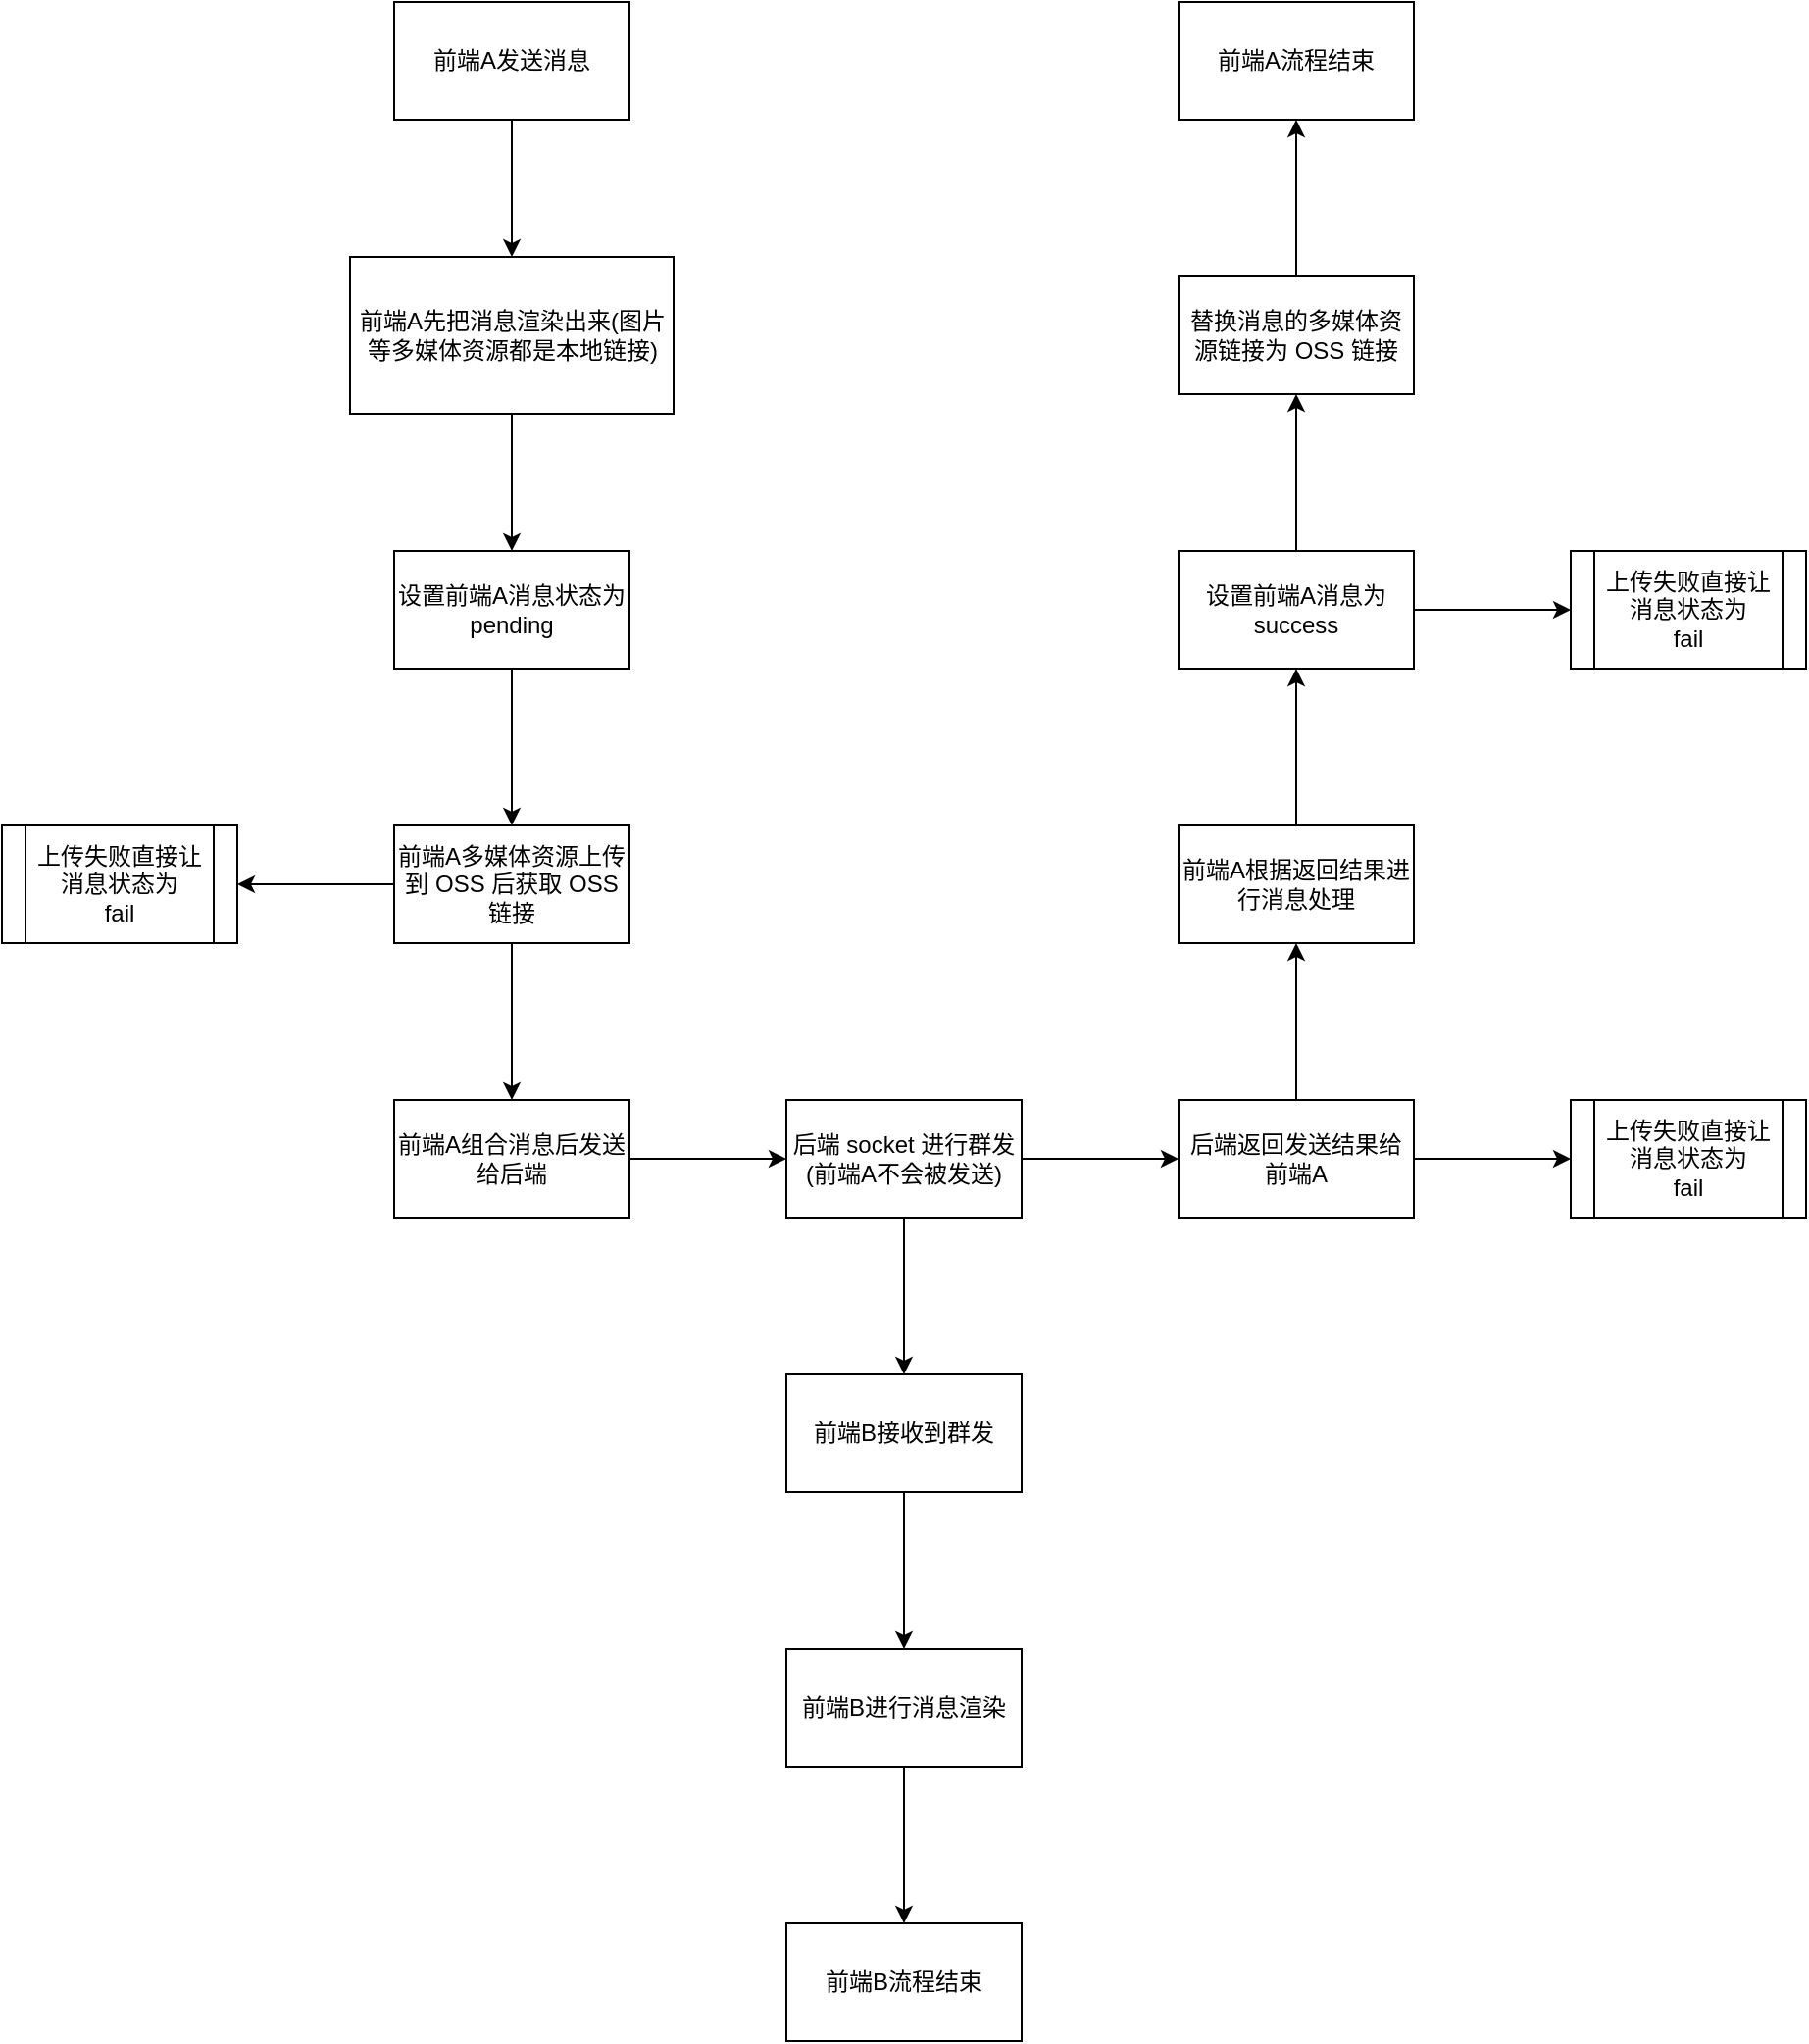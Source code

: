 <mxfile version="13.6.5">
    <diagram id="At69gCMoCQVYQ07q1hJv" name="第 1 页">
        <mxGraphModel dx="1490" dy="635" grid="1" gridSize="10" guides="1" tooltips="1" connect="1" arrows="1" fold="1" page="1" pageScale="1" pageWidth="827" pageHeight="1169" math="0" shadow="0">
            <root>
                <mxCell id="0"/>
                <mxCell id="1" parent="0"/>
                <mxCell id="4" value="" style="edgeStyle=orthogonalEdgeStyle;rounded=0;orthogonalLoop=1;jettySize=auto;html=1;" parent="1" source="2" target="3" edge="1">
                    <mxGeometry relative="1" as="geometry"/>
                </mxCell>
                <mxCell id="2" value="前端A发送消息" style="rounded=0;whiteSpace=wrap;html=1;" parent="1" vertex="1">
                    <mxGeometry x="120" y="205" width="120" height="60" as="geometry"/>
                </mxCell>
                <mxCell id="6" value="" style="edgeStyle=orthogonalEdgeStyle;rounded=0;orthogonalLoop=1;jettySize=auto;html=1;" parent="1" source="3" target="5" edge="1">
                    <mxGeometry relative="1" as="geometry"/>
                </mxCell>
                <mxCell id="3" value="前端A先把消息渲染出来(图片等多媒体资源都是本地链接)" style="whiteSpace=wrap;html=1;rounded=0;" parent="1" vertex="1">
                    <mxGeometry x="97.5" y="335" width="165" height="80" as="geometry"/>
                </mxCell>
                <mxCell id="8" value="" style="edgeStyle=orthogonalEdgeStyle;rounded=0;orthogonalLoop=1;jettySize=auto;html=1;" parent="1" source="5" target="7" edge="1">
                    <mxGeometry relative="1" as="geometry"/>
                </mxCell>
                <mxCell id="5" value="设置前端A消息状态为 pending" style="whiteSpace=wrap;html=1;rounded=0;" parent="1" vertex="1">
                    <mxGeometry x="120" y="485" width="120" height="60" as="geometry"/>
                </mxCell>
                <mxCell id="10" value="" style="edgeStyle=orthogonalEdgeStyle;rounded=0;orthogonalLoop=1;jettySize=auto;html=1;" parent="1" source="7" target="9" edge="1">
                    <mxGeometry relative="1" as="geometry"/>
                </mxCell>
                <mxCell id="23" value="" style="edgeStyle=orthogonalEdgeStyle;rounded=0;orthogonalLoop=1;jettySize=auto;html=1;" edge="1" parent="1" source="7" target="22">
                    <mxGeometry relative="1" as="geometry"/>
                </mxCell>
                <mxCell id="7" value="前端A多媒体资源上传&lt;br&gt;到 OSS 后获取 OSS链接" style="whiteSpace=wrap;html=1;rounded=0;" parent="1" vertex="1">
                    <mxGeometry x="120" y="625" width="120" height="60" as="geometry"/>
                </mxCell>
                <mxCell id="12" value="" style="edgeStyle=orthogonalEdgeStyle;rounded=0;orthogonalLoop=1;jettySize=auto;html=1;" parent="1" source="9" target="11" edge="1">
                    <mxGeometry relative="1" as="geometry"/>
                </mxCell>
                <mxCell id="9" value="前端A组合消息后发送给后端" style="whiteSpace=wrap;html=1;rounded=0;" parent="1" vertex="1">
                    <mxGeometry x="120" y="765" width="120" height="60" as="geometry"/>
                </mxCell>
                <mxCell id="15" value="" style="edgeStyle=orthogonalEdgeStyle;rounded=0;orthogonalLoop=1;jettySize=auto;html=1;" edge="1" parent="1" source="11" target="14">
                    <mxGeometry relative="1" as="geometry"/>
                </mxCell>
                <mxCell id="31" value="" style="edgeStyle=orthogonalEdgeStyle;rounded=0;orthogonalLoop=1;jettySize=auto;html=1;" edge="1" parent="1" source="11" target="30">
                    <mxGeometry relative="1" as="geometry"/>
                </mxCell>
                <mxCell id="11" value="后端 socket 进行群发(前端A不会被发送)" style="whiteSpace=wrap;html=1;rounded=0;" parent="1" vertex="1">
                    <mxGeometry x="320" y="765" width="120" height="60" as="geometry"/>
                </mxCell>
                <mxCell id="17" value="" style="edgeStyle=orthogonalEdgeStyle;rounded=0;orthogonalLoop=1;jettySize=auto;html=1;" edge="1" parent="1" source="14" target="16">
                    <mxGeometry relative="1" as="geometry"/>
                </mxCell>
                <mxCell id="27" value="" style="edgeStyle=orthogonalEdgeStyle;rounded=0;orthogonalLoop=1;jettySize=auto;html=1;" edge="1" parent="1" source="14" target="26">
                    <mxGeometry relative="1" as="geometry"/>
                </mxCell>
                <mxCell id="14" value="后端返回发送结果给前端A" style="whiteSpace=wrap;html=1;rounded=0;" vertex="1" parent="1">
                    <mxGeometry x="520" y="765" width="120" height="60" as="geometry"/>
                </mxCell>
                <mxCell id="19" value="" style="edgeStyle=orthogonalEdgeStyle;rounded=0;orthogonalLoop=1;jettySize=auto;html=1;" edge="1" parent="1" source="16" target="18">
                    <mxGeometry relative="1" as="geometry"/>
                </mxCell>
                <mxCell id="16" value="前端A根据返回结果进行消息处理" style="whiteSpace=wrap;html=1;rounded=0;" vertex="1" parent="1">
                    <mxGeometry x="520" y="625" width="120" height="60" as="geometry"/>
                </mxCell>
                <mxCell id="21" value="" style="edgeStyle=orthogonalEdgeStyle;rounded=0;orthogonalLoop=1;jettySize=auto;html=1;" edge="1" parent="1" source="18" target="20">
                    <mxGeometry relative="1" as="geometry"/>
                </mxCell>
                <mxCell id="25" value="" style="edgeStyle=orthogonalEdgeStyle;rounded=0;orthogonalLoop=1;jettySize=auto;html=1;" edge="1" parent="1" source="18" target="24">
                    <mxGeometry relative="1" as="geometry"/>
                </mxCell>
                <mxCell id="18" value="设置前端A消息为 success" style="whiteSpace=wrap;html=1;rounded=0;" vertex="1" parent="1">
                    <mxGeometry x="520" y="485" width="120" height="60" as="geometry"/>
                </mxCell>
                <mxCell id="29" value="" style="edgeStyle=orthogonalEdgeStyle;rounded=0;orthogonalLoop=1;jettySize=auto;html=1;" edge="1" parent="1" source="20" target="28">
                    <mxGeometry relative="1" as="geometry"/>
                </mxCell>
                <mxCell id="20" value="替换消息的多媒体资源链接为 OSS 链接" style="whiteSpace=wrap;html=1;rounded=0;" vertex="1" parent="1">
                    <mxGeometry x="520" y="345" width="120" height="60" as="geometry"/>
                </mxCell>
                <mxCell id="22" value="上传失败直接让消息状态为&lt;br&gt;fail" style="shape=process;whiteSpace=wrap;html=1;backgroundOutline=1;rounded=0;" vertex="1" parent="1">
                    <mxGeometry x="-80" y="625" width="120" height="60" as="geometry"/>
                </mxCell>
                <mxCell id="24" value="&lt;span&gt;上传失败直接让消息状态为&lt;/span&gt;&lt;br&gt;&lt;span&gt;fail&lt;/span&gt;" style="shape=process;whiteSpace=wrap;html=1;backgroundOutline=1;rounded=0;" vertex="1" parent="1">
                    <mxGeometry x="720" y="485" width="120" height="60" as="geometry"/>
                </mxCell>
                <mxCell id="26" value="&lt;span&gt;上传失败直接让消息状态为&lt;/span&gt;&lt;br&gt;&lt;span&gt;fail&lt;/span&gt;" style="shape=process;whiteSpace=wrap;html=1;backgroundOutline=1;rounded=0;" vertex="1" parent="1">
                    <mxGeometry x="720" y="765" width="120" height="60" as="geometry"/>
                </mxCell>
                <mxCell id="28" value="前端A流程结束" style="whiteSpace=wrap;html=1;rounded=0;" vertex="1" parent="1">
                    <mxGeometry x="520" y="205" width="120" height="60" as="geometry"/>
                </mxCell>
                <mxCell id="33" value="" style="edgeStyle=orthogonalEdgeStyle;rounded=0;orthogonalLoop=1;jettySize=auto;html=1;" edge="1" parent="1" source="30" target="32">
                    <mxGeometry relative="1" as="geometry"/>
                </mxCell>
                <mxCell id="30" value="前端B接收到群发" style="whiteSpace=wrap;html=1;rounded=0;" vertex="1" parent="1">
                    <mxGeometry x="320" y="905" width="120" height="60" as="geometry"/>
                </mxCell>
                <mxCell id="35" value="" style="edgeStyle=orthogonalEdgeStyle;rounded=0;orthogonalLoop=1;jettySize=auto;html=1;" edge="1" parent="1" source="32" target="34">
                    <mxGeometry relative="1" as="geometry"/>
                </mxCell>
                <mxCell id="32" value="前端B进行消息渲染" style="whiteSpace=wrap;html=1;rounded=0;" vertex="1" parent="1">
                    <mxGeometry x="320" y="1045" width="120" height="60" as="geometry"/>
                </mxCell>
                <mxCell id="34" value="前端B流程结束" style="whiteSpace=wrap;html=1;rounded=0;" vertex="1" parent="1">
                    <mxGeometry x="320" y="1185" width="120" height="60" as="geometry"/>
                </mxCell>
            </root>
        </mxGraphModel>
    </diagram>
</mxfile>